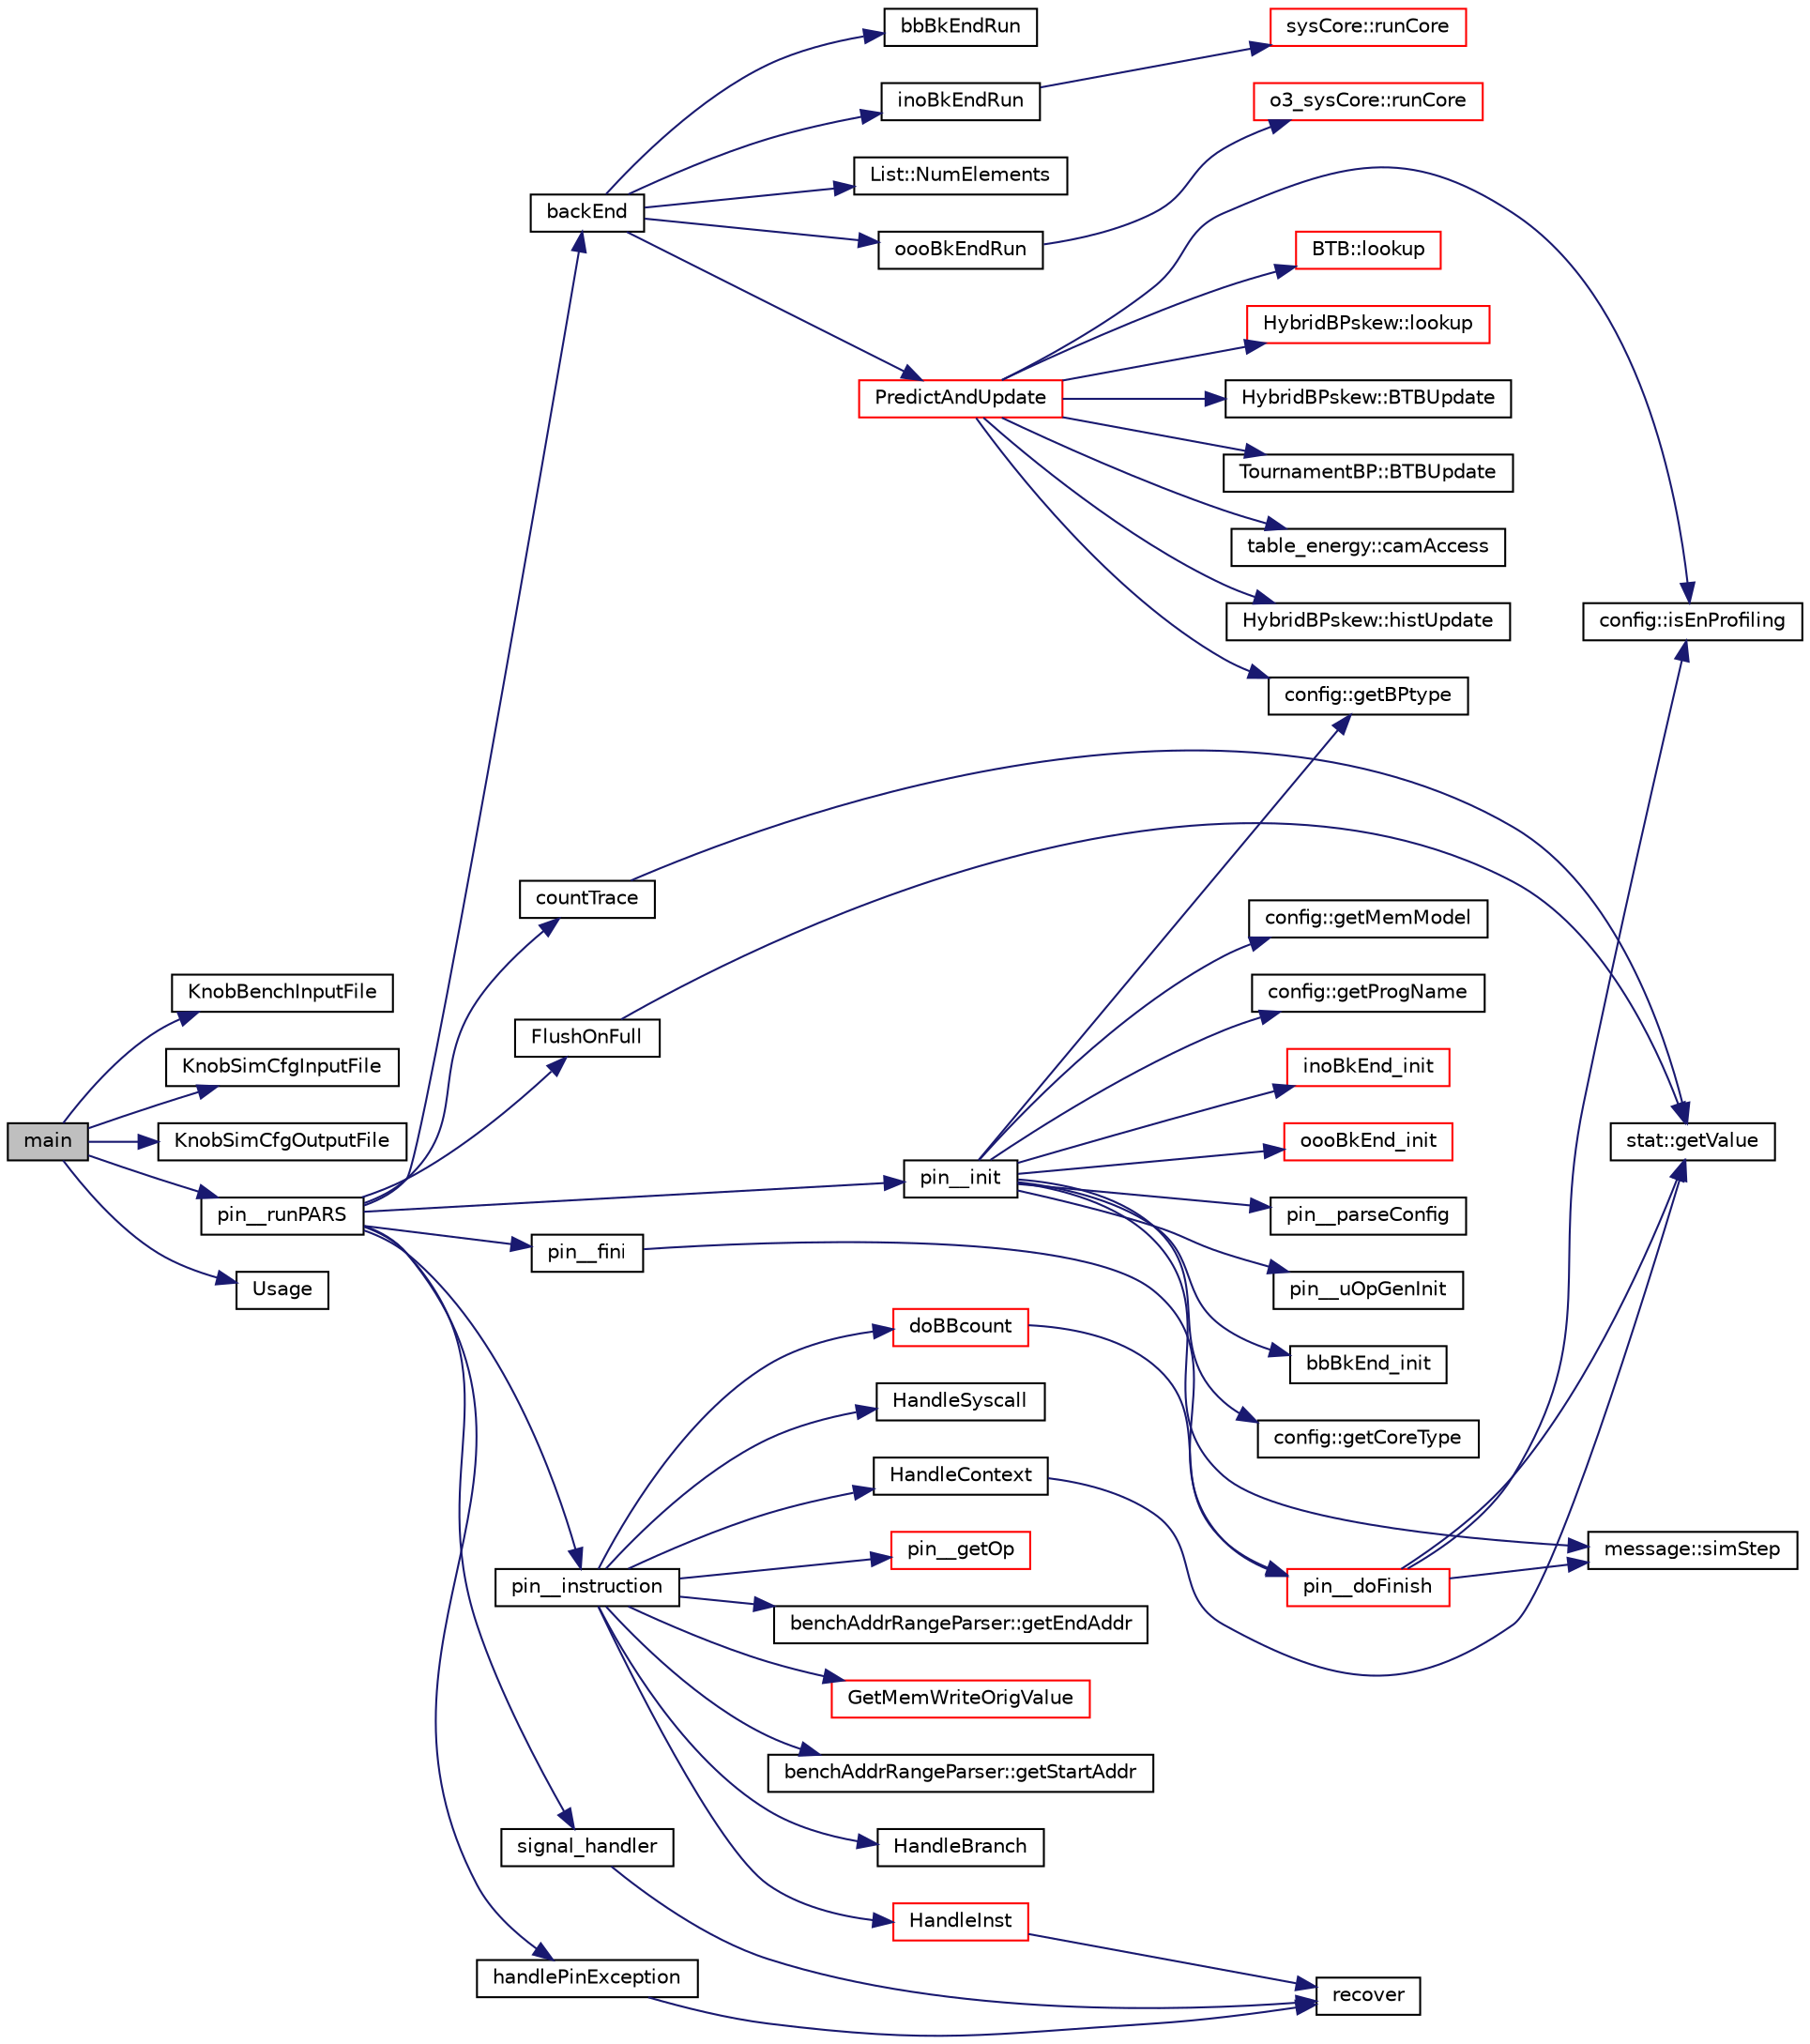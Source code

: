 digraph G
{
  edge [fontname="Helvetica",fontsize="10",labelfontname="Helvetica",labelfontsize="10"];
  node [fontname="Helvetica",fontsize="10",shape=record];
  rankdir=LR;
  Node1 [label="main",height=0.2,width=0.4,color="black", fillcolor="grey75", style="filled" fontcolor="black"];
  Node1 -> Node2 [color="midnightblue",fontsize="10",style="solid"];
  Node2 [label="KnobBenchInputFile",height=0.2,width=0.4,color="black", fillcolor="white", style="filled",URL="$main__pars_8cpp.html#a7a52eda49b4a61b15d7106bc02851186"];
  Node1 -> Node3 [color="midnightblue",fontsize="10",style="solid"];
  Node3 [label="KnobSimCfgInputFile",height=0.2,width=0.4,color="black", fillcolor="white", style="filled",URL="$main__pars_8cpp.html#a6db6af0170e2587bf540c05f36e79ea0"];
  Node1 -> Node4 [color="midnightblue",fontsize="10",style="solid"];
  Node4 [label="KnobSimCfgOutputFile",height=0.2,width=0.4,color="black", fillcolor="white", style="filled",URL="$main__pars_8cpp.html#a54fc436e64c4b3afcc5523c8daff2958"];
  Node1 -> Node5 [color="midnightblue",fontsize="10",style="solid"];
  Node5 [label="pin__runPARS",height=0.2,width=0.4,color="black", fillcolor="white", style="filled",URL="$pars_8cpp.html#aa757cbb2413d35022392e871acee9978"];
  Node5 -> Node6 [color="midnightblue",fontsize="10",style="solid"];
  Node6 [label="backEnd",height=0.2,width=0.4,color="black", fillcolor="white", style="filled",URL="$pars_8cpp.html#af45c42930cc9f7fbe74c2469301fa5f6"];
  Node6 -> Node7 [color="midnightblue",fontsize="10",style="solid"];
  Node7 [label="bbBkEndRun",height=0.2,width=0.4,color="black", fillcolor="white", style="filled",URL="$bb_2bbBkEnd_8cpp.html#a872fb1b5e2c7c149d4fcda235ce912b9"];
  Node6 -> Node8 [color="midnightblue",fontsize="10",style="solid"];
  Node8 [label="inoBkEndRun",height=0.2,width=0.4,color="black", fillcolor="white", style="filled",URL="$inoBkEnd_8cpp.html#adbd74050d010a5640bb9452887281ebc"];
  Node8 -> Node9 [color="midnightblue",fontsize="10",style="solid"];
  Node9 [label="sysCore::runCore",height=0.2,width=0.4,color="red", fillcolor="white", style="filled",URL="$classsysCore.html#aaafa43a2951680e1fdc83769650d7bba"];
  Node6 -> Node10 [color="midnightblue",fontsize="10",style="solid"];
  Node10 [label="List::NumElements",height=0.2,width=0.4,color="black", fillcolor="white", style="filled",URL="$classList.html#ac2e9d50f703b01bf643fa6ce50837c26"];
  Node6 -> Node11 [color="midnightblue",fontsize="10",style="solid"];
  Node11 [label="oooBkEndRun",height=0.2,width=0.4,color="black", fillcolor="white", style="filled",URL="$oooBkEnd_8cpp.html#abd91fb4bc5651df78278b61f09e068da"];
  Node11 -> Node12 [color="midnightblue",fontsize="10",style="solid"];
  Node12 [label="o3_sysCore::runCore",height=0.2,width=0.4,color="red", fillcolor="white", style="filled",URL="$classo3__sysCore.html#add719541e1b30005c126e604b74654eb"];
  Node6 -> Node13 [color="midnightblue",fontsize="10",style="solid"];
  Node13 [label="PredictAndUpdate",height=0.2,width=0.4,color="red", fillcolor="white", style="filled",URL="$pars_8cpp.html#a094db9936840dd4a66eec07dbf8b228f"];
  Node13 -> Node14 [color="midnightblue",fontsize="10",style="solid"];
  Node14 [label="HybridBPskew::BTBUpdate",height=0.2,width=0.4,color="black", fillcolor="white", style="filled",URL="$classHybridBPskew.html#a5ceeff1b2e0cc39822346b1cd8fbab80"];
  Node13 -> Node15 [color="midnightblue",fontsize="10",style="solid"];
  Node15 [label="TournamentBP::BTBUpdate",height=0.2,width=0.4,color="black", fillcolor="white", style="filled",URL="$classTournamentBP.html#a6574e8378e0e4b8dddb438d5d35e9c16"];
  Node13 -> Node16 [color="midnightblue",fontsize="10",style="solid"];
  Node16 [label="table_energy::camAccess",height=0.2,width=0.4,color="black", fillcolor="white", style="filled",URL="$classtable__energy.html#ad63a5a1f55aaa6486553f955a80477bf"];
  Node13 -> Node17 [color="midnightblue",fontsize="10",style="solid"];
  Node17 [label="config::getBPtype",height=0.2,width=0.4,color="black", fillcolor="white", style="filled",URL="$classconfig.html#a590b78c2b19952195de93fb8ccda10cc"];
  Node13 -> Node18 [color="midnightblue",fontsize="10",style="solid"];
  Node18 [label="HybridBPskew::histUpdate",height=0.2,width=0.4,color="black", fillcolor="white", style="filled",URL="$classHybridBPskew.html#a5e73e9324e87d820712789f33100e5f4"];
  Node13 -> Node19 [color="midnightblue",fontsize="10",style="solid"];
  Node19 [label="config::isEnProfiling",height=0.2,width=0.4,color="black", fillcolor="white", style="filled",URL="$classconfig.html#a14a41780de0d5bc586fd79a202eca047"];
  Node13 -> Node20 [color="midnightblue",fontsize="10",style="solid"];
  Node20 [label="BTB::lookup",height=0.2,width=0.4,color="red", fillcolor="white", style="filled",URL="$classBTB.html#adada120072dd6a1a33fcc9dcab69ebad"];
  Node13 -> Node21 [color="midnightblue",fontsize="10",style="solid"];
  Node21 [label="HybridBPskew::lookup",height=0.2,width=0.4,color="red", fillcolor="white", style="filled",URL="$classHybridBPskew.html#a27e2268df7da826fefe75f1a490bce11"];
  Node5 -> Node22 [color="midnightblue",fontsize="10",style="solid"];
  Node22 [label="countTrace",height=0.2,width=0.4,color="black", fillcolor="white", style="filled",URL="$pars_8cpp.html#a2648ea029809fc0d174d8b1021b99523"];
  Node22 -> Node23 [color="midnightblue",fontsize="10",style="solid"];
  Node23 [label="stat::getValue",height=0.2,width=0.4,color="black", fillcolor="white", style="filled",URL="$classstat.html#a466c0cff1754602817a62517d74a1d07"];
  Node5 -> Node24 [color="midnightblue",fontsize="10",style="solid"];
  Node24 [label="FlushOnFull",height=0.2,width=0.4,color="black", fillcolor="white", style="filled",URL="$pars_8cpp.html#ad357c3e6fd5bfcbcdfafb58d203f464c"];
  Node24 -> Node23 [color="midnightblue",fontsize="10",style="solid"];
  Node5 -> Node25 [color="midnightblue",fontsize="10",style="solid"];
  Node25 [label="handlePinException",height=0.2,width=0.4,color="black", fillcolor="white", style="filled",URL="$pars_8cpp.html#a14053986557d22a3e7d5d06d3f3b5bee"];
  Node25 -> Node26 [color="midnightblue",fontsize="10",style="solid"];
  Node26 [label="recover",height=0.2,width=0.4,color="black", fillcolor="white", style="filled",URL="$memlog__ctr_8h.html#a505f360905b4ad0fa6e18f19405539ea"];
  Node5 -> Node27 [color="midnightblue",fontsize="10",style="solid"];
  Node27 [label="pin__fini",height=0.2,width=0.4,color="black", fillcolor="white", style="filled",URL="$pars_8cpp.html#a691cde548f8aff0f0cf3e992b3b79d26"];
  Node27 -> Node28 [color="midnightblue",fontsize="10",style="solid"];
  Node28 [label="pin__doFinish",height=0.2,width=0.4,color="red", fillcolor="white", style="filled",URL="$pars_8cpp.html#a6f5943fb0a6ecd3d79a70a0ccfb72a91"];
  Node28 -> Node23 [color="midnightblue",fontsize="10",style="solid"];
  Node28 -> Node19 [color="midnightblue",fontsize="10",style="solid"];
  Node28 -> Node29 [color="midnightblue",fontsize="10",style="solid"];
  Node29 [label="message::simStep",height=0.2,width=0.4,color="black", fillcolor="white", style="filled",URL="$classmessage.html#a39109936b8ee8b1fd569cf1212c15aeb"];
  Node5 -> Node30 [color="midnightblue",fontsize="10",style="solid"];
  Node30 [label="pin__init",height=0.2,width=0.4,color="black", fillcolor="white", style="filled",URL="$pars_8cpp.html#a6a2bb09a97d90cc11d502199ce1a432d"];
  Node30 -> Node31 [color="midnightblue",fontsize="10",style="solid"];
  Node31 [label="bbBkEnd_init",height=0.2,width=0.4,color="black", fillcolor="white", style="filled",URL="$bb_2bbBkEnd_8cpp.html#aff6acc3a251b9ccf8279e1db9c39477c"];
  Node30 -> Node17 [color="midnightblue",fontsize="10",style="solid"];
  Node30 -> Node32 [color="midnightblue",fontsize="10",style="solid"];
  Node32 [label="config::getCoreType",height=0.2,width=0.4,color="black", fillcolor="white", style="filled",URL="$classconfig.html#a70f8fcc3a60527665fb2491e5d0b61c0"];
  Node30 -> Node33 [color="midnightblue",fontsize="10",style="solid"];
  Node33 [label="config::getMemModel",height=0.2,width=0.4,color="black", fillcolor="white", style="filled",URL="$classconfig.html#ab46ed06bcb9d53d8c45b0f327dd1b07a"];
  Node30 -> Node34 [color="midnightblue",fontsize="10",style="solid"];
  Node34 [label="config::getProgName",height=0.2,width=0.4,color="black", fillcolor="white", style="filled",URL="$classconfig.html#a9530da432f14dc0e96f794e13475e4be"];
  Node30 -> Node35 [color="midnightblue",fontsize="10",style="solid"];
  Node35 [label="inoBkEnd_init",height=0.2,width=0.4,color="red", fillcolor="white", style="filled",URL="$inoBkEnd_8cpp.html#a8881313a01355484010fedbf942197ac"];
  Node30 -> Node36 [color="midnightblue",fontsize="10",style="solid"];
  Node36 [label="oooBkEnd_init",height=0.2,width=0.4,color="red", fillcolor="white", style="filled",URL="$oooBkEnd_8cpp.html#a1875dbec487b44c836dd7a93b545104f"];
  Node30 -> Node37 [color="midnightblue",fontsize="10",style="solid"];
  Node37 [label="pin__parseConfig",height=0.2,width=0.4,color="black", fillcolor="white", style="filled",URL="$pars_8cpp.html#af75ae1f1ce75a8d6b4c83920963399ef"];
  Node30 -> Node38 [color="midnightblue",fontsize="10",style="solid"];
  Node38 [label="pin__uOpGenInit",height=0.2,width=0.4,color="black", fillcolor="white", style="filled",URL="$uOpGen_8cpp.html#a323d0ee9b7cbd821eca2a7fe46ead7bc"];
  Node30 -> Node29 [color="midnightblue",fontsize="10",style="solid"];
  Node5 -> Node39 [color="midnightblue",fontsize="10",style="solid"];
  Node39 [label="pin__instruction",height=0.2,width=0.4,color="black", fillcolor="white", style="filled",URL="$pars_8cpp.html#a357d7e4914ba9327454143adda33f0f8"];
  Node39 -> Node40 [color="midnightblue",fontsize="10",style="solid"];
  Node40 [label="doBBcount",height=0.2,width=0.4,color="red", fillcolor="white", style="filled",URL="$pars_8cpp.html#a7c6b63b21bc5971968616e3f621da22f"];
  Node40 -> Node28 [color="midnightblue",fontsize="10",style="solid"];
  Node39 -> Node41 [color="midnightblue",fontsize="10",style="solid"];
  Node41 [label="benchAddrRangeParser::getEndAddr",height=0.2,width=0.4,color="black", fillcolor="white", style="filled",URL="$classbenchAddrRangeParser.html#ade3cc31638e192a39a0bc8e42c94e43b"];
  Node39 -> Node42 [color="midnightblue",fontsize="10",style="solid"];
  Node42 [label="GetMemWriteOrigValue",height=0.2,width=0.4,color="red", fillcolor="white", style="filled",URL="$pars_8cpp.html#acb954ff3c5105a038d6722b6debb2056"];
  Node39 -> Node43 [color="midnightblue",fontsize="10",style="solid"];
  Node43 [label="benchAddrRangeParser::getStartAddr",height=0.2,width=0.4,color="black", fillcolor="white", style="filled",URL="$classbenchAddrRangeParser.html#a8199272dc46c90af9da56765c4902926"];
  Node39 -> Node44 [color="midnightblue",fontsize="10",style="solid"];
  Node44 [label="HandleBranch",height=0.2,width=0.4,color="black", fillcolor="white", style="filled",URL="$pars_8cpp.html#af53ac0627b1cf2178bbce73ab6edbe09"];
  Node39 -> Node45 [color="midnightblue",fontsize="10",style="solid"];
  Node45 [label="HandleContext",height=0.2,width=0.4,color="black", fillcolor="white", style="filled",URL="$pars_8cpp.html#a2f963499b00d63afb51fc73afb703ef3"];
  Node45 -> Node23 [color="midnightblue",fontsize="10",style="solid"];
  Node39 -> Node46 [color="midnightblue",fontsize="10",style="solid"];
  Node46 [label="HandleInst",height=0.2,width=0.4,color="red", fillcolor="white", style="filled",URL="$pars_8cpp.html#a4f97b9fe13219e7257f0199e22d96637"];
  Node46 -> Node26 [color="midnightblue",fontsize="10",style="solid"];
  Node39 -> Node47 [color="midnightblue",fontsize="10",style="solid"];
  Node47 [label="HandleSyscall",height=0.2,width=0.4,color="black", fillcolor="white", style="filled",URL="$pars_8cpp.html#abdf3999377ed06fdc9507279d3381d70"];
  Node39 -> Node48 [color="midnightblue",fontsize="10",style="solid"];
  Node48 [label="pin__getOp",height=0.2,width=0.4,color="red", fillcolor="white", style="filled",URL="$uOpGen_8cpp.html#addc0a35b28c62687a04509279a5f7cec"];
  Node5 -> Node49 [color="midnightblue",fontsize="10",style="solid"];
  Node49 [label="signal_handler",height=0.2,width=0.4,color="black", fillcolor="white", style="filled",URL="$pars_8cpp.html#a5f145c9581fdc13b0459253871f0338a"];
  Node49 -> Node26 [color="midnightblue",fontsize="10",style="solid"];
  Node1 -> Node50 [color="midnightblue",fontsize="10",style="solid"];
  Node50 [label="Usage",height=0.2,width=0.4,color="black", fillcolor="white", style="filled",URL="$binaryTranslator_2frontend_2parser_8cpp.html#a9c89b15666dec97b4af91ba247b6a230"];
}
